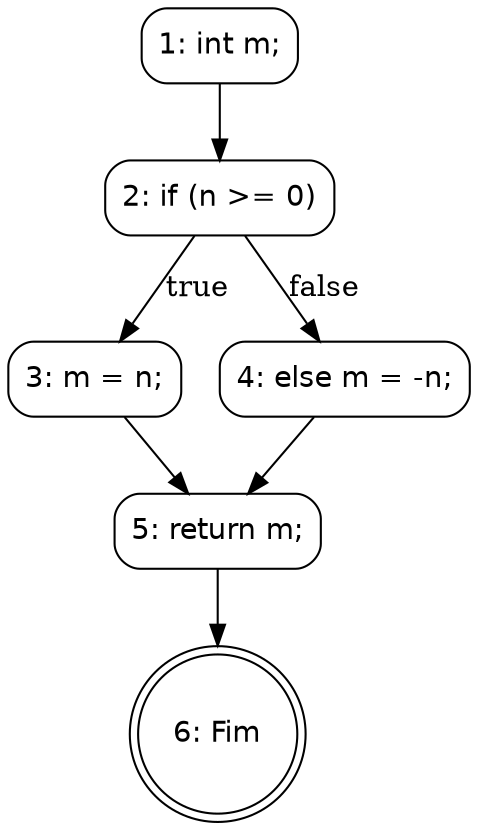 digraph my_abs_CFG {
    node [shape=box, style=rounded, fontname="Helvetica"];
    N1 [label="1: int m;"];
    N2 [label="2: if (n >= 0)"];
    N3 [label="3: m = n;"];
    N4 [label="4: else m = -n;"];
    N5 [label="5: return m;"];
    N6 [label="6: Fim", shape=doublecircle];

    N1 -> N2;
    N2 -> N3 [label="true"];
    N2 -> N4 [label="false"];
    N3 -> N5;
    N4 -> N5;
    N5 -> N6;
}